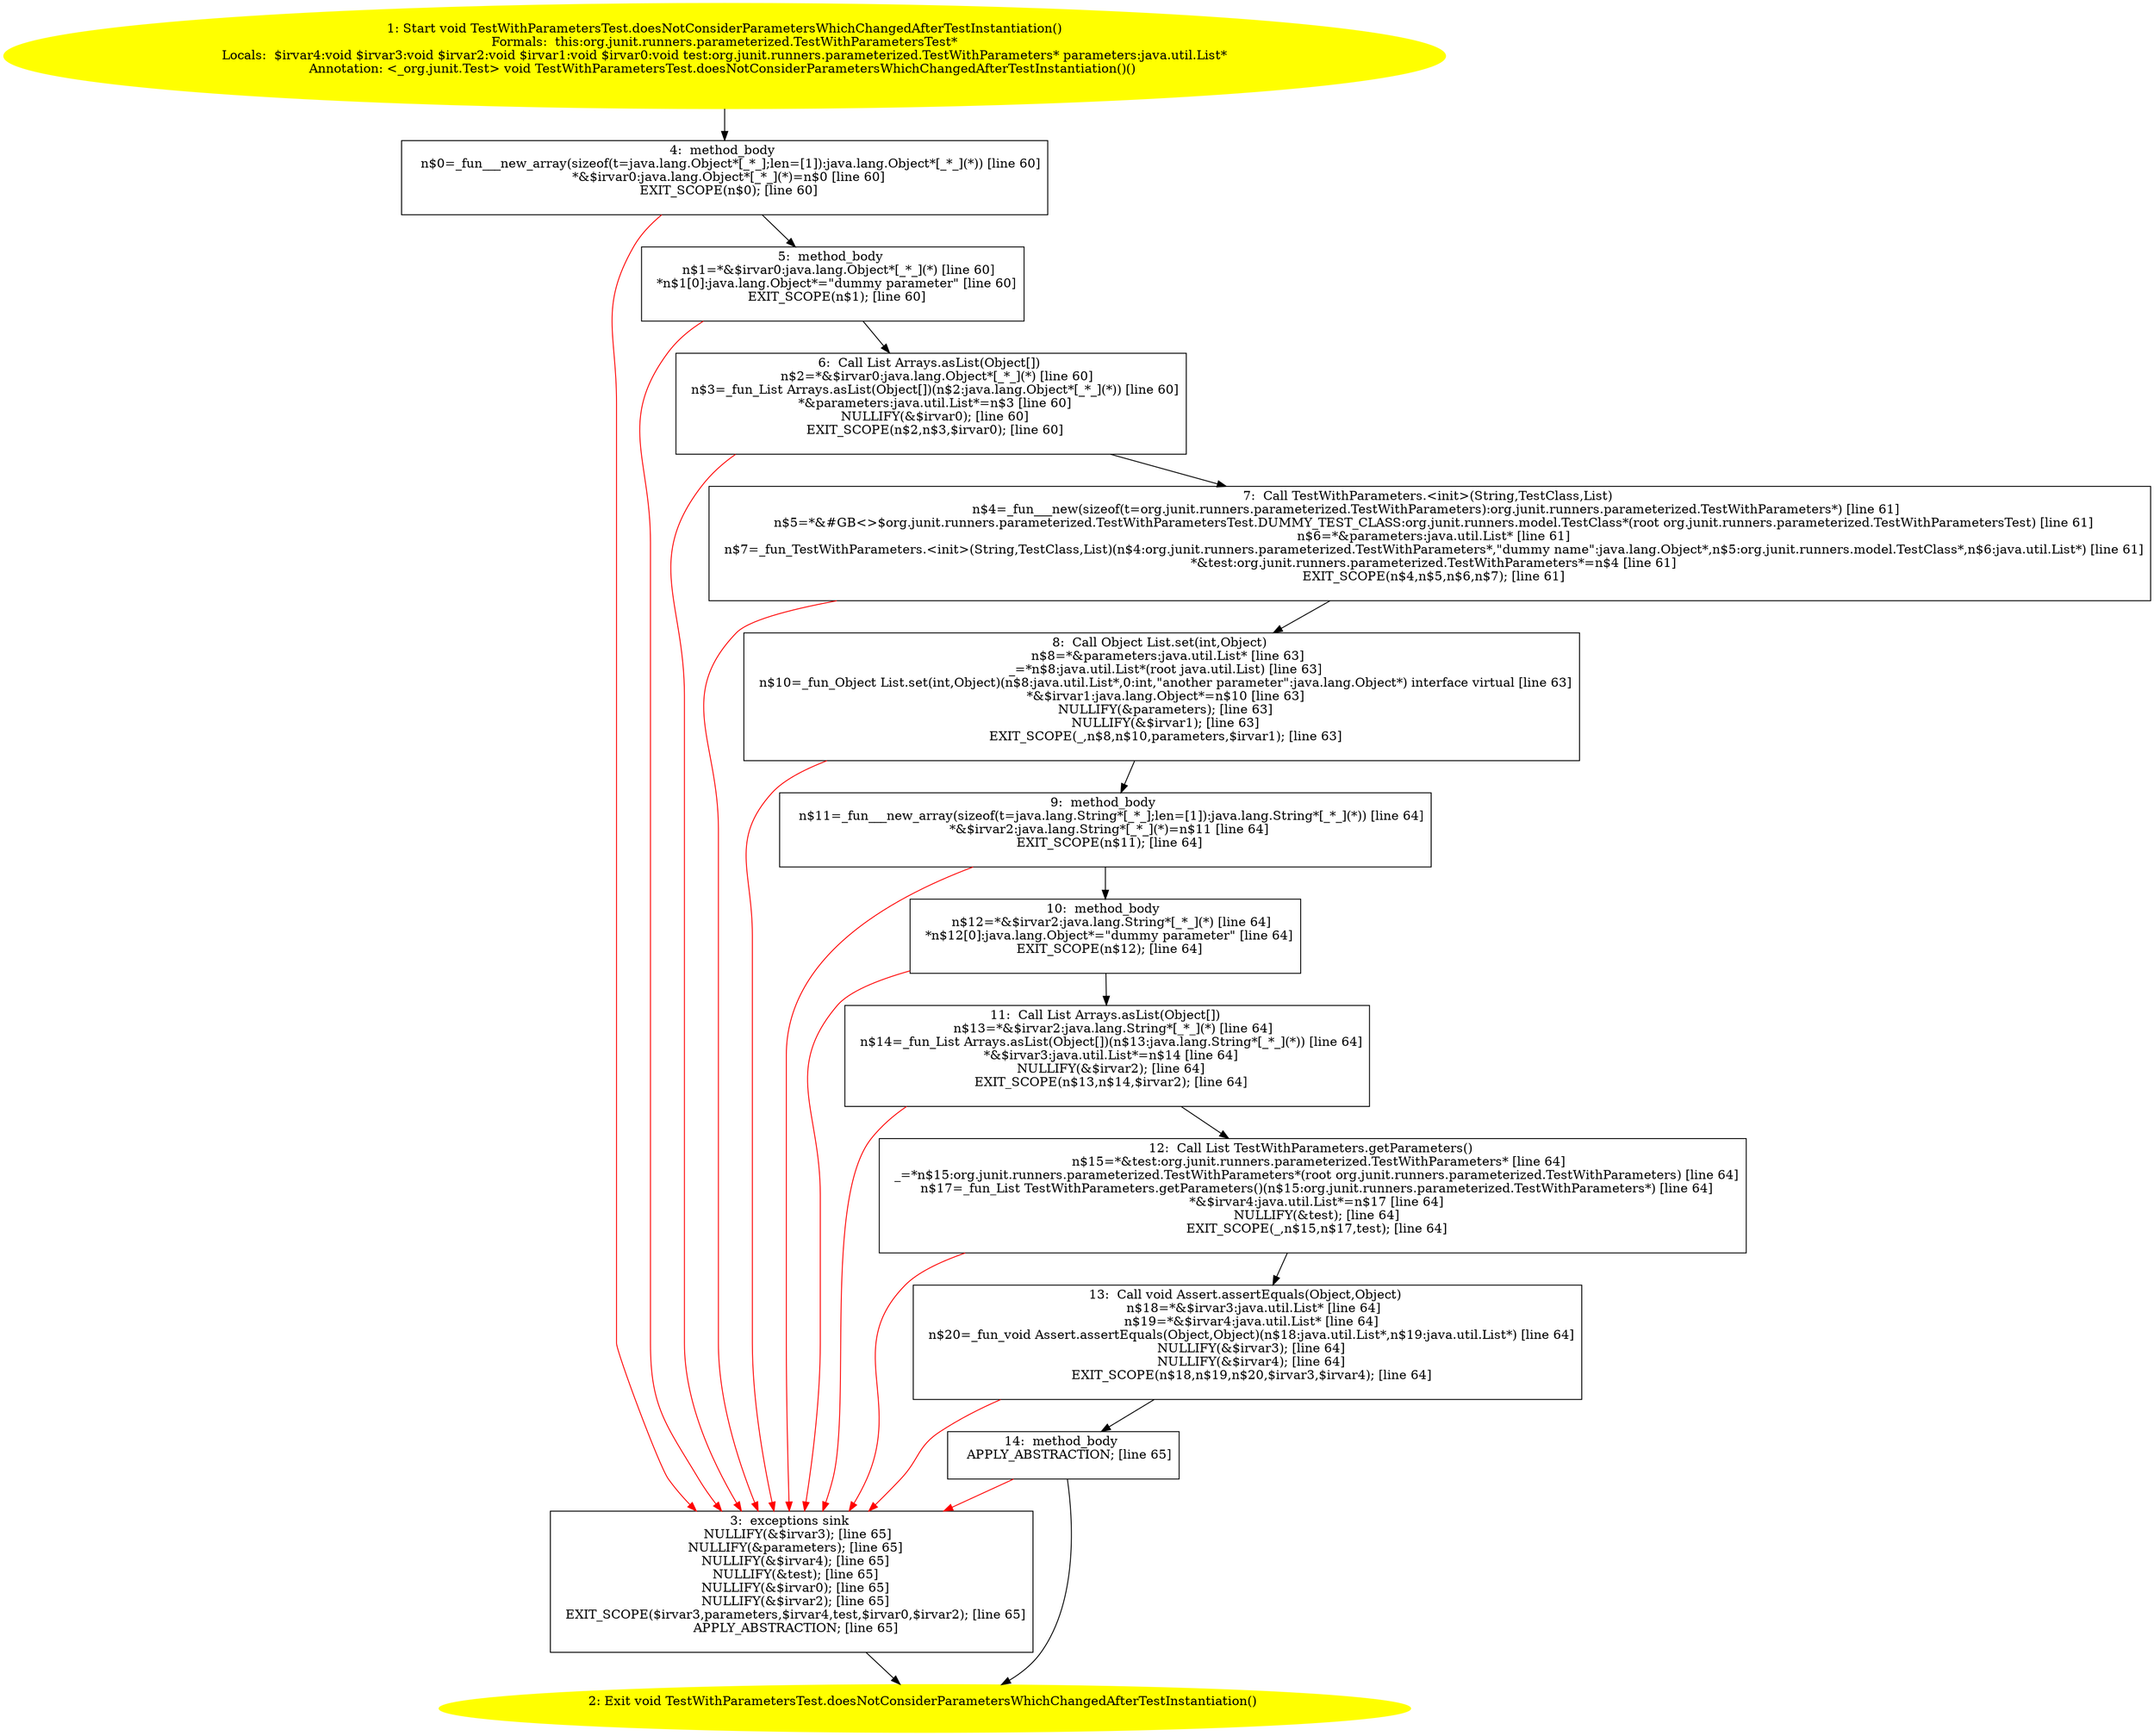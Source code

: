 /* @generated */
digraph cfg {
"org.junit.runners.parameterized.TestWithParametersTest.doesNotConsiderParametersWhichChangedAfterTes.5a6f62c9e5e915fe5c82804444653d0a_1" [label="1: Start void TestWithParametersTest.doesNotConsiderParametersWhichChangedAfterTestInstantiation()\nFormals:  this:org.junit.runners.parameterized.TestWithParametersTest*\nLocals:  $irvar4:void $irvar3:void $irvar2:void $irvar1:void $irvar0:void test:org.junit.runners.parameterized.TestWithParameters* parameters:java.util.List*\nAnnotation: <_org.junit.Test> void TestWithParametersTest.doesNotConsiderParametersWhichChangedAfterTestInstantiation()() \n  " color=yellow style=filled]
	

	 "org.junit.runners.parameterized.TestWithParametersTest.doesNotConsiderParametersWhichChangedAfterTes.5a6f62c9e5e915fe5c82804444653d0a_1" -> "org.junit.runners.parameterized.TestWithParametersTest.doesNotConsiderParametersWhichChangedAfterTes.5a6f62c9e5e915fe5c82804444653d0a_4" ;
"org.junit.runners.parameterized.TestWithParametersTest.doesNotConsiderParametersWhichChangedAfterTes.5a6f62c9e5e915fe5c82804444653d0a_2" [label="2: Exit void TestWithParametersTest.doesNotConsiderParametersWhichChangedAfterTestInstantiation() \n  " color=yellow style=filled]
	

"org.junit.runners.parameterized.TestWithParametersTest.doesNotConsiderParametersWhichChangedAfterTes.5a6f62c9e5e915fe5c82804444653d0a_3" [label="3:  exceptions sink \n   NULLIFY(&$irvar3); [line 65]\n  NULLIFY(&parameters); [line 65]\n  NULLIFY(&$irvar4); [line 65]\n  NULLIFY(&test); [line 65]\n  NULLIFY(&$irvar0); [line 65]\n  NULLIFY(&$irvar2); [line 65]\n  EXIT_SCOPE($irvar3,parameters,$irvar4,test,$irvar0,$irvar2); [line 65]\n  APPLY_ABSTRACTION; [line 65]\n " shape="box"]
	

	 "org.junit.runners.parameterized.TestWithParametersTest.doesNotConsiderParametersWhichChangedAfterTes.5a6f62c9e5e915fe5c82804444653d0a_3" -> "org.junit.runners.parameterized.TestWithParametersTest.doesNotConsiderParametersWhichChangedAfterTes.5a6f62c9e5e915fe5c82804444653d0a_2" ;
"org.junit.runners.parameterized.TestWithParametersTest.doesNotConsiderParametersWhichChangedAfterTes.5a6f62c9e5e915fe5c82804444653d0a_4" [label="4:  method_body \n   n$0=_fun___new_array(sizeof(t=java.lang.Object*[_*_];len=[1]):java.lang.Object*[_*_](*)) [line 60]\n  *&$irvar0:java.lang.Object*[_*_](*)=n$0 [line 60]\n  EXIT_SCOPE(n$0); [line 60]\n " shape="box"]
	

	 "org.junit.runners.parameterized.TestWithParametersTest.doesNotConsiderParametersWhichChangedAfterTes.5a6f62c9e5e915fe5c82804444653d0a_4" -> "org.junit.runners.parameterized.TestWithParametersTest.doesNotConsiderParametersWhichChangedAfterTes.5a6f62c9e5e915fe5c82804444653d0a_5" ;
	 "org.junit.runners.parameterized.TestWithParametersTest.doesNotConsiderParametersWhichChangedAfterTes.5a6f62c9e5e915fe5c82804444653d0a_4" -> "org.junit.runners.parameterized.TestWithParametersTest.doesNotConsiderParametersWhichChangedAfterTes.5a6f62c9e5e915fe5c82804444653d0a_3" [color="red" ];
"org.junit.runners.parameterized.TestWithParametersTest.doesNotConsiderParametersWhichChangedAfterTes.5a6f62c9e5e915fe5c82804444653d0a_5" [label="5:  method_body \n   n$1=*&$irvar0:java.lang.Object*[_*_](*) [line 60]\n  *n$1[0]:java.lang.Object*=\"dummy parameter\" [line 60]\n  EXIT_SCOPE(n$1); [line 60]\n " shape="box"]
	

	 "org.junit.runners.parameterized.TestWithParametersTest.doesNotConsiderParametersWhichChangedAfterTes.5a6f62c9e5e915fe5c82804444653d0a_5" -> "org.junit.runners.parameterized.TestWithParametersTest.doesNotConsiderParametersWhichChangedAfterTes.5a6f62c9e5e915fe5c82804444653d0a_6" ;
	 "org.junit.runners.parameterized.TestWithParametersTest.doesNotConsiderParametersWhichChangedAfterTes.5a6f62c9e5e915fe5c82804444653d0a_5" -> "org.junit.runners.parameterized.TestWithParametersTest.doesNotConsiderParametersWhichChangedAfterTes.5a6f62c9e5e915fe5c82804444653d0a_3" [color="red" ];
"org.junit.runners.parameterized.TestWithParametersTest.doesNotConsiderParametersWhichChangedAfterTes.5a6f62c9e5e915fe5c82804444653d0a_6" [label="6:  Call List Arrays.asList(Object[]) \n   n$2=*&$irvar0:java.lang.Object*[_*_](*) [line 60]\n  n$3=_fun_List Arrays.asList(Object[])(n$2:java.lang.Object*[_*_](*)) [line 60]\n  *&parameters:java.util.List*=n$3 [line 60]\n  NULLIFY(&$irvar0); [line 60]\n  EXIT_SCOPE(n$2,n$3,$irvar0); [line 60]\n " shape="box"]
	

	 "org.junit.runners.parameterized.TestWithParametersTest.doesNotConsiderParametersWhichChangedAfterTes.5a6f62c9e5e915fe5c82804444653d0a_6" -> "org.junit.runners.parameterized.TestWithParametersTest.doesNotConsiderParametersWhichChangedAfterTes.5a6f62c9e5e915fe5c82804444653d0a_7" ;
	 "org.junit.runners.parameterized.TestWithParametersTest.doesNotConsiderParametersWhichChangedAfterTes.5a6f62c9e5e915fe5c82804444653d0a_6" -> "org.junit.runners.parameterized.TestWithParametersTest.doesNotConsiderParametersWhichChangedAfterTes.5a6f62c9e5e915fe5c82804444653d0a_3" [color="red" ];
"org.junit.runners.parameterized.TestWithParametersTest.doesNotConsiderParametersWhichChangedAfterTes.5a6f62c9e5e915fe5c82804444653d0a_7" [label="7:  Call TestWithParameters.<init>(String,TestClass,List) \n   n$4=_fun___new(sizeof(t=org.junit.runners.parameterized.TestWithParameters):org.junit.runners.parameterized.TestWithParameters*) [line 61]\n  n$5=*&#GB<>$org.junit.runners.parameterized.TestWithParametersTest.DUMMY_TEST_CLASS:org.junit.runners.model.TestClass*(root org.junit.runners.parameterized.TestWithParametersTest) [line 61]\n  n$6=*&parameters:java.util.List* [line 61]\n  n$7=_fun_TestWithParameters.<init>(String,TestClass,List)(n$4:org.junit.runners.parameterized.TestWithParameters*,\"dummy name\":java.lang.Object*,n$5:org.junit.runners.model.TestClass*,n$6:java.util.List*) [line 61]\n  *&test:org.junit.runners.parameterized.TestWithParameters*=n$4 [line 61]\n  EXIT_SCOPE(n$4,n$5,n$6,n$7); [line 61]\n " shape="box"]
	

	 "org.junit.runners.parameterized.TestWithParametersTest.doesNotConsiderParametersWhichChangedAfterTes.5a6f62c9e5e915fe5c82804444653d0a_7" -> "org.junit.runners.parameterized.TestWithParametersTest.doesNotConsiderParametersWhichChangedAfterTes.5a6f62c9e5e915fe5c82804444653d0a_8" ;
	 "org.junit.runners.parameterized.TestWithParametersTest.doesNotConsiderParametersWhichChangedAfterTes.5a6f62c9e5e915fe5c82804444653d0a_7" -> "org.junit.runners.parameterized.TestWithParametersTest.doesNotConsiderParametersWhichChangedAfterTes.5a6f62c9e5e915fe5c82804444653d0a_3" [color="red" ];
"org.junit.runners.parameterized.TestWithParametersTest.doesNotConsiderParametersWhichChangedAfterTes.5a6f62c9e5e915fe5c82804444653d0a_8" [label="8:  Call Object List.set(int,Object) \n   n$8=*&parameters:java.util.List* [line 63]\n  _=*n$8:java.util.List*(root java.util.List) [line 63]\n  n$10=_fun_Object List.set(int,Object)(n$8:java.util.List*,0:int,\"another parameter\":java.lang.Object*) interface virtual [line 63]\n  *&$irvar1:java.lang.Object*=n$10 [line 63]\n  NULLIFY(&parameters); [line 63]\n  NULLIFY(&$irvar1); [line 63]\n  EXIT_SCOPE(_,n$8,n$10,parameters,$irvar1); [line 63]\n " shape="box"]
	

	 "org.junit.runners.parameterized.TestWithParametersTest.doesNotConsiderParametersWhichChangedAfterTes.5a6f62c9e5e915fe5c82804444653d0a_8" -> "org.junit.runners.parameterized.TestWithParametersTest.doesNotConsiderParametersWhichChangedAfterTes.5a6f62c9e5e915fe5c82804444653d0a_9" ;
	 "org.junit.runners.parameterized.TestWithParametersTest.doesNotConsiderParametersWhichChangedAfterTes.5a6f62c9e5e915fe5c82804444653d0a_8" -> "org.junit.runners.parameterized.TestWithParametersTest.doesNotConsiderParametersWhichChangedAfterTes.5a6f62c9e5e915fe5c82804444653d0a_3" [color="red" ];
"org.junit.runners.parameterized.TestWithParametersTest.doesNotConsiderParametersWhichChangedAfterTes.5a6f62c9e5e915fe5c82804444653d0a_9" [label="9:  method_body \n   n$11=_fun___new_array(sizeof(t=java.lang.String*[_*_];len=[1]):java.lang.String*[_*_](*)) [line 64]\n  *&$irvar2:java.lang.String*[_*_](*)=n$11 [line 64]\n  EXIT_SCOPE(n$11); [line 64]\n " shape="box"]
	

	 "org.junit.runners.parameterized.TestWithParametersTest.doesNotConsiderParametersWhichChangedAfterTes.5a6f62c9e5e915fe5c82804444653d0a_9" -> "org.junit.runners.parameterized.TestWithParametersTest.doesNotConsiderParametersWhichChangedAfterTes.5a6f62c9e5e915fe5c82804444653d0a_10" ;
	 "org.junit.runners.parameterized.TestWithParametersTest.doesNotConsiderParametersWhichChangedAfterTes.5a6f62c9e5e915fe5c82804444653d0a_9" -> "org.junit.runners.parameterized.TestWithParametersTest.doesNotConsiderParametersWhichChangedAfterTes.5a6f62c9e5e915fe5c82804444653d0a_3" [color="red" ];
"org.junit.runners.parameterized.TestWithParametersTest.doesNotConsiderParametersWhichChangedAfterTes.5a6f62c9e5e915fe5c82804444653d0a_10" [label="10:  method_body \n   n$12=*&$irvar2:java.lang.String*[_*_](*) [line 64]\n  *n$12[0]:java.lang.Object*=\"dummy parameter\" [line 64]\n  EXIT_SCOPE(n$12); [line 64]\n " shape="box"]
	

	 "org.junit.runners.parameterized.TestWithParametersTest.doesNotConsiderParametersWhichChangedAfterTes.5a6f62c9e5e915fe5c82804444653d0a_10" -> "org.junit.runners.parameterized.TestWithParametersTest.doesNotConsiderParametersWhichChangedAfterTes.5a6f62c9e5e915fe5c82804444653d0a_11" ;
	 "org.junit.runners.parameterized.TestWithParametersTest.doesNotConsiderParametersWhichChangedAfterTes.5a6f62c9e5e915fe5c82804444653d0a_10" -> "org.junit.runners.parameterized.TestWithParametersTest.doesNotConsiderParametersWhichChangedAfterTes.5a6f62c9e5e915fe5c82804444653d0a_3" [color="red" ];
"org.junit.runners.parameterized.TestWithParametersTest.doesNotConsiderParametersWhichChangedAfterTes.5a6f62c9e5e915fe5c82804444653d0a_11" [label="11:  Call List Arrays.asList(Object[]) \n   n$13=*&$irvar2:java.lang.String*[_*_](*) [line 64]\n  n$14=_fun_List Arrays.asList(Object[])(n$13:java.lang.String*[_*_](*)) [line 64]\n  *&$irvar3:java.util.List*=n$14 [line 64]\n  NULLIFY(&$irvar2); [line 64]\n  EXIT_SCOPE(n$13,n$14,$irvar2); [line 64]\n " shape="box"]
	

	 "org.junit.runners.parameterized.TestWithParametersTest.doesNotConsiderParametersWhichChangedAfterTes.5a6f62c9e5e915fe5c82804444653d0a_11" -> "org.junit.runners.parameterized.TestWithParametersTest.doesNotConsiderParametersWhichChangedAfterTes.5a6f62c9e5e915fe5c82804444653d0a_12" ;
	 "org.junit.runners.parameterized.TestWithParametersTest.doesNotConsiderParametersWhichChangedAfterTes.5a6f62c9e5e915fe5c82804444653d0a_11" -> "org.junit.runners.parameterized.TestWithParametersTest.doesNotConsiderParametersWhichChangedAfterTes.5a6f62c9e5e915fe5c82804444653d0a_3" [color="red" ];
"org.junit.runners.parameterized.TestWithParametersTest.doesNotConsiderParametersWhichChangedAfterTes.5a6f62c9e5e915fe5c82804444653d0a_12" [label="12:  Call List TestWithParameters.getParameters() \n   n$15=*&test:org.junit.runners.parameterized.TestWithParameters* [line 64]\n  _=*n$15:org.junit.runners.parameterized.TestWithParameters*(root org.junit.runners.parameterized.TestWithParameters) [line 64]\n  n$17=_fun_List TestWithParameters.getParameters()(n$15:org.junit.runners.parameterized.TestWithParameters*) [line 64]\n  *&$irvar4:java.util.List*=n$17 [line 64]\n  NULLIFY(&test); [line 64]\n  EXIT_SCOPE(_,n$15,n$17,test); [line 64]\n " shape="box"]
	

	 "org.junit.runners.parameterized.TestWithParametersTest.doesNotConsiderParametersWhichChangedAfterTes.5a6f62c9e5e915fe5c82804444653d0a_12" -> "org.junit.runners.parameterized.TestWithParametersTest.doesNotConsiderParametersWhichChangedAfterTes.5a6f62c9e5e915fe5c82804444653d0a_13" ;
	 "org.junit.runners.parameterized.TestWithParametersTest.doesNotConsiderParametersWhichChangedAfterTes.5a6f62c9e5e915fe5c82804444653d0a_12" -> "org.junit.runners.parameterized.TestWithParametersTest.doesNotConsiderParametersWhichChangedAfterTes.5a6f62c9e5e915fe5c82804444653d0a_3" [color="red" ];
"org.junit.runners.parameterized.TestWithParametersTest.doesNotConsiderParametersWhichChangedAfterTes.5a6f62c9e5e915fe5c82804444653d0a_13" [label="13:  Call void Assert.assertEquals(Object,Object) \n   n$18=*&$irvar3:java.util.List* [line 64]\n  n$19=*&$irvar4:java.util.List* [line 64]\n  n$20=_fun_void Assert.assertEquals(Object,Object)(n$18:java.util.List*,n$19:java.util.List*) [line 64]\n  NULLIFY(&$irvar3); [line 64]\n  NULLIFY(&$irvar4); [line 64]\n  EXIT_SCOPE(n$18,n$19,n$20,$irvar3,$irvar4); [line 64]\n " shape="box"]
	

	 "org.junit.runners.parameterized.TestWithParametersTest.doesNotConsiderParametersWhichChangedAfterTes.5a6f62c9e5e915fe5c82804444653d0a_13" -> "org.junit.runners.parameterized.TestWithParametersTest.doesNotConsiderParametersWhichChangedAfterTes.5a6f62c9e5e915fe5c82804444653d0a_14" ;
	 "org.junit.runners.parameterized.TestWithParametersTest.doesNotConsiderParametersWhichChangedAfterTes.5a6f62c9e5e915fe5c82804444653d0a_13" -> "org.junit.runners.parameterized.TestWithParametersTest.doesNotConsiderParametersWhichChangedAfterTes.5a6f62c9e5e915fe5c82804444653d0a_3" [color="red" ];
"org.junit.runners.parameterized.TestWithParametersTest.doesNotConsiderParametersWhichChangedAfterTes.5a6f62c9e5e915fe5c82804444653d0a_14" [label="14:  method_body \n   APPLY_ABSTRACTION; [line 65]\n " shape="box"]
	

	 "org.junit.runners.parameterized.TestWithParametersTest.doesNotConsiderParametersWhichChangedAfterTes.5a6f62c9e5e915fe5c82804444653d0a_14" -> "org.junit.runners.parameterized.TestWithParametersTest.doesNotConsiderParametersWhichChangedAfterTes.5a6f62c9e5e915fe5c82804444653d0a_2" ;
	 "org.junit.runners.parameterized.TestWithParametersTest.doesNotConsiderParametersWhichChangedAfterTes.5a6f62c9e5e915fe5c82804444653d0a_14" -> "org.junit.runners.parameterized.TestWithParametersTest.doesNotConsiderParametersWhichChangedAfterTes.5a6f62c9e5e915fe5c82804444653d0a_3" [color="red" ];
}
